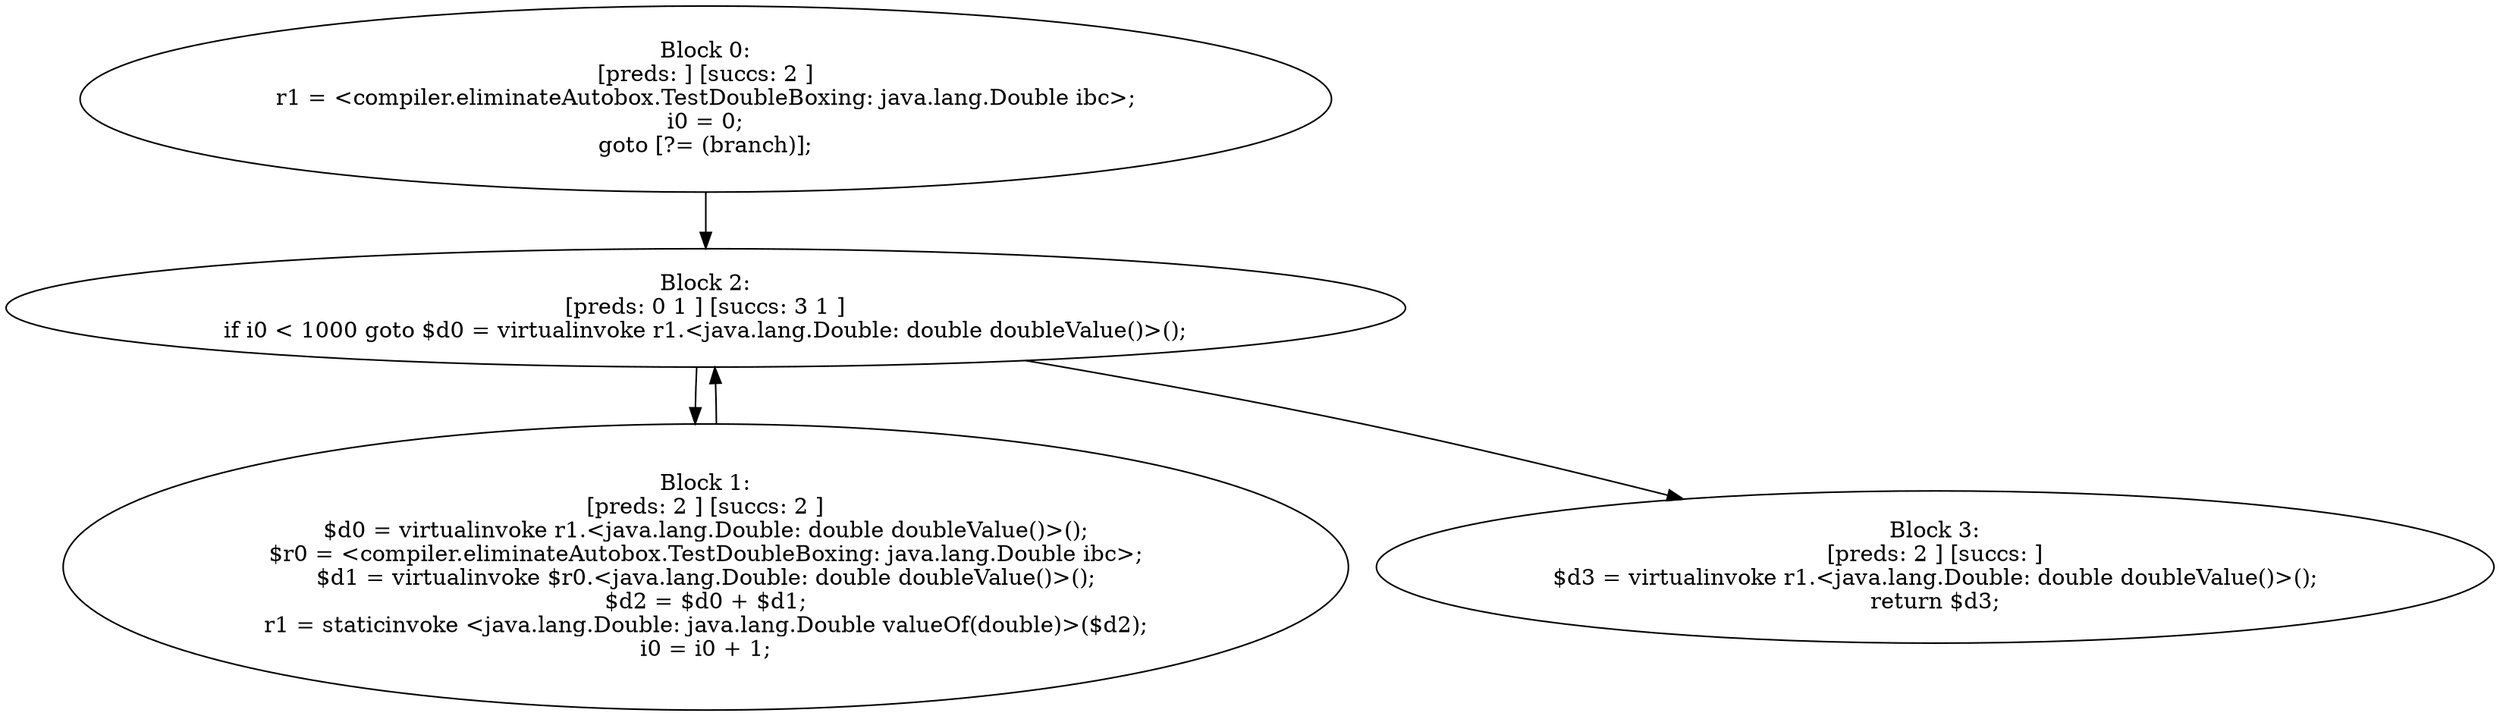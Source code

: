digraph "unitGraph" {
    "Block 0:
[preds: ] [succs: 2 ]
r1 = <compiler.eliminateAutobox.TestDoubleBoxing: java.lang.Double ibc>;
i0 = 0;
goto [?= (branch)];
"
    "Block 1:
[preds: 2 ] [succs: 2 ]
$d0 = virtualinvoke r1.<java.lang.Double: double doubleValue()>();
$r0 = <compiler.eliminateAutobox.TestDoubleBoxing: java.lang.Double ibc>;
$d1 = virtualinvoke $r0.<java.lang.Double: double doubleValue()>();
$d2 = $d0 + $d1;
r1 = staticinvoke <java.lang.Double: java.lang.Double valueOf(double)>($d2);
i0 = i0 + 1;
"
    "Block 2:
[preds: 0 1 ] [succs: 3 1 ]
if i0 < 1000 goto $d0 = virtualinvoke r1.<java.lang.Double: double doubleValue()>();
"
    "Block 3:
[preds: 2 ] [succs: ]
$d3 = virtualinvoke r1.<java.lang.Double: double doubleValue()>();
return $d3;
"
    "Block 0:
[preds: ] [succs: 2 ]
r1 = <compiler.eliminateAutobox.TestDoubleBoxing: java.lang.Double ibc>;
i0 = 0;
goto [?= (branch)];
"->"Block 2:
[preds: 0 1 ] [succs: 3 1 ]
if i0 < 1000 goto $d0 = virtualinvoke r1.<java.lang.Double: double doubleValue()>();
";
    "Block 1:
[preds: 2 ] [succs: 2 ]
$d0 = virtualinvoke r1.<java.lang.Double: double doubleValue()>();
$r0 = <compiler.eliminateAutobox.TestDoubleBoxing: java.lang.Double ibc>;
$d1 = virtualinvoke $r0.<java.lang.Double: double doubleValue()>();
$d2 = $d0 + $d1;
r1 = staticinvoke <java.lang.Double: java.lang.Double valueOf(double)>($d2);
i0 = i0 + 1;
"->"Block 2:
[preds: 0 1 ] [succs: 3 1 ]
if i0 < 1000 goto $d0 = virtualinvoke r1.<java.lang.Double: double doubleValue()>();
";
    "Block 2:
[preds: 0 1 ] [succs: 3 1 ]
if i0 < 1000 goto $d0 = virtualinvoke r1.<java.lang.Double: double doubleValue()>();
"->"Block 3:
[preds: 2 ] [succs: ]
$d3 = virtualinvoke r1.<java.lang.Double: double doubleValue()>();
return $d3;
";
    "Block 2:
[preds: 0 1 ] [succs: 3 1 ]
if i0 < 1000 goto $d0 = virtualinvoke r1.<java.lang.Double: double doubleValue()>();
"->"Block 1:
[preds: 2 ] [succs: 2 ]
$d0 = virtualinvoke r1.<java.lang.Double: double doubleValue()>();
$r0 = <compiler.eliminateAutobox.TestDoubleBoxing: java.lang.Double ibc>;
$d1 = virtualinvoke $r0.<java.lang.Double: double doubleValue()>();
$d2 = $d0 + $d1;
r1 = staticinvoke <java.lang.Double: java.lang.Double valueOf(double)>($d2);
i0 = i0 + 1;
";
}

